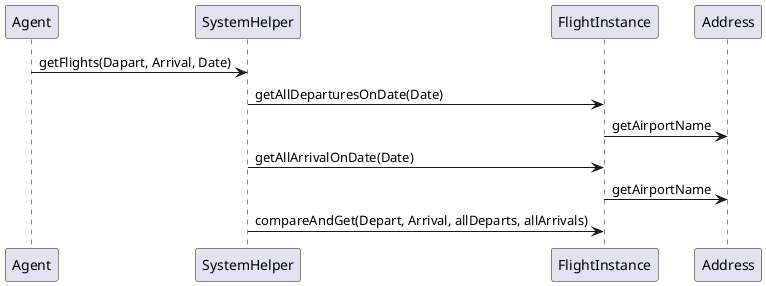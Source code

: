 @startuml

Agent -> SystemHelper : getFlights(Dapart, Arrival, Date)
SystemHelper -> FlightInstance : getAllDeparturesOnDate(Date)
FlightInstance -> Address : getAirportName
SystemHelper -> FlightInstance : getAllArrivalOnDate(Date)
FlightInstance -> Address : getAirportName
SystemHelper -> FlightInstance : compareAndGet(Depart, Arrival, allDeparts, allArrivals)

@enduml